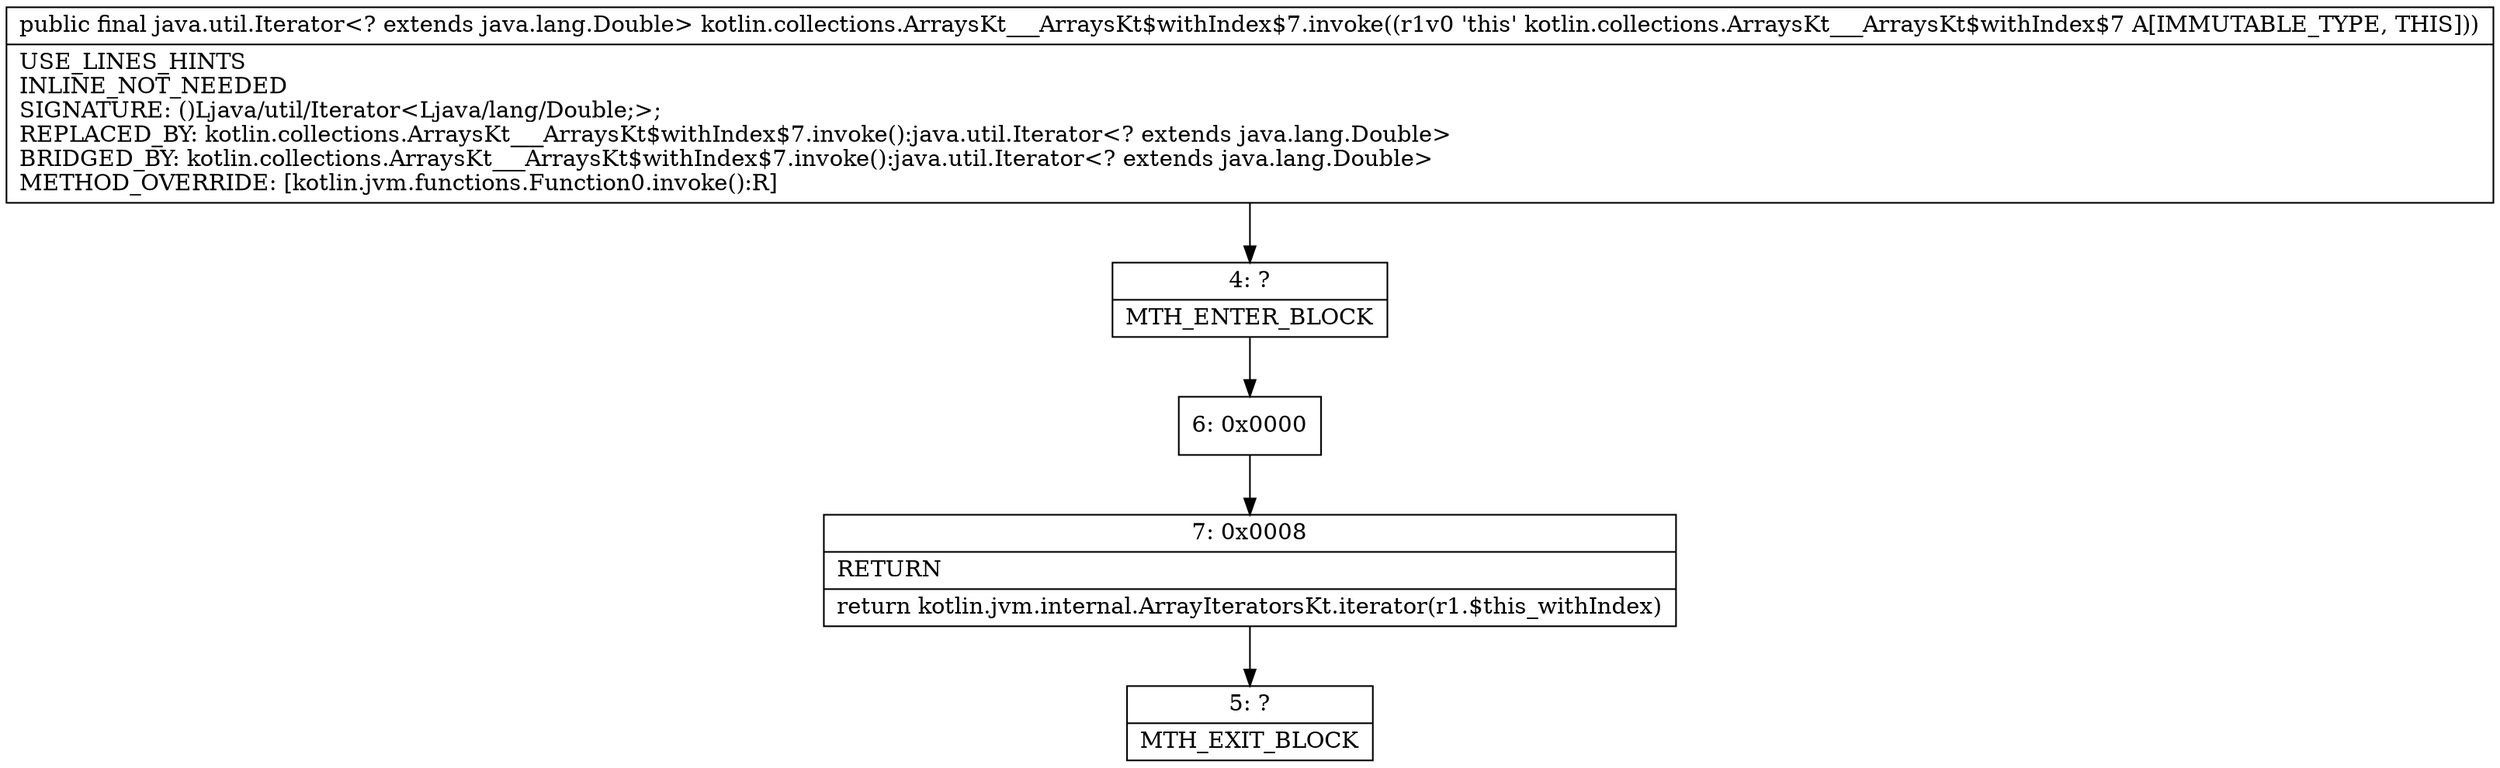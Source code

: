 digraph "CFG forkotlin.collections.ArraysKt___ArraysKt$withIndex$7.invoke()Ljava\/util\/Iterator;" {
Node_4 [shape=record,label="{4\:\ ?|MTH_ENTER_BLOCK\l}"];
Node_6 [shape=record,label="{6\:\ 0x0000}"];
Node_7 [shape=record,label="{7\:\ 0x0008|RETURN\l|return kotlin.jvm.internal.ArrayIteratorsKt.iterator(r1.$this_withIndex)\l}"];
Node_5 [shape=record,label="{5\:\ ?|MTH_EXIT_BLOCK\l}"];
MethodNode[shape=record,label="{public final java.util.Iterator\<? extends java.lang.Double\> kotlin.collections.ArraysKt___ArraysKt$withIndex$7.invoke((r1v0 'this' kotlin.collections.ArraysKt___ArraysKt$withIndex$7 A[IMMUTABLE_TYPE, THIS]))  | USE_LINES_HINTS\lINLINE_NOT_NEEDED\lSIGNATURE: ()Ljava\/util\/Iterator\<Ljava\/lang\/Double;\>;\lREPLACED_BY: kotlin.collections.ArraysKt___ArraysKt$withIndex$7.invoke():java.util.Iterator\<? extends java.lang.Double\>\lBRIDGED_BY: kotlin.collections.ArraysKt___ArraysKt$withIndex$7.invoke():java.util.Iterator\<? extends java.lang.Double\>\lMETHOD_OVERRIDE: [kotlin.jvm.functions.Function0.invoke():R]\l}"];
MethodNode -> Node_4;Node_4 -> Node_6;
Node_6 -> Node_7;
Node_7 -> Node_5;
}

